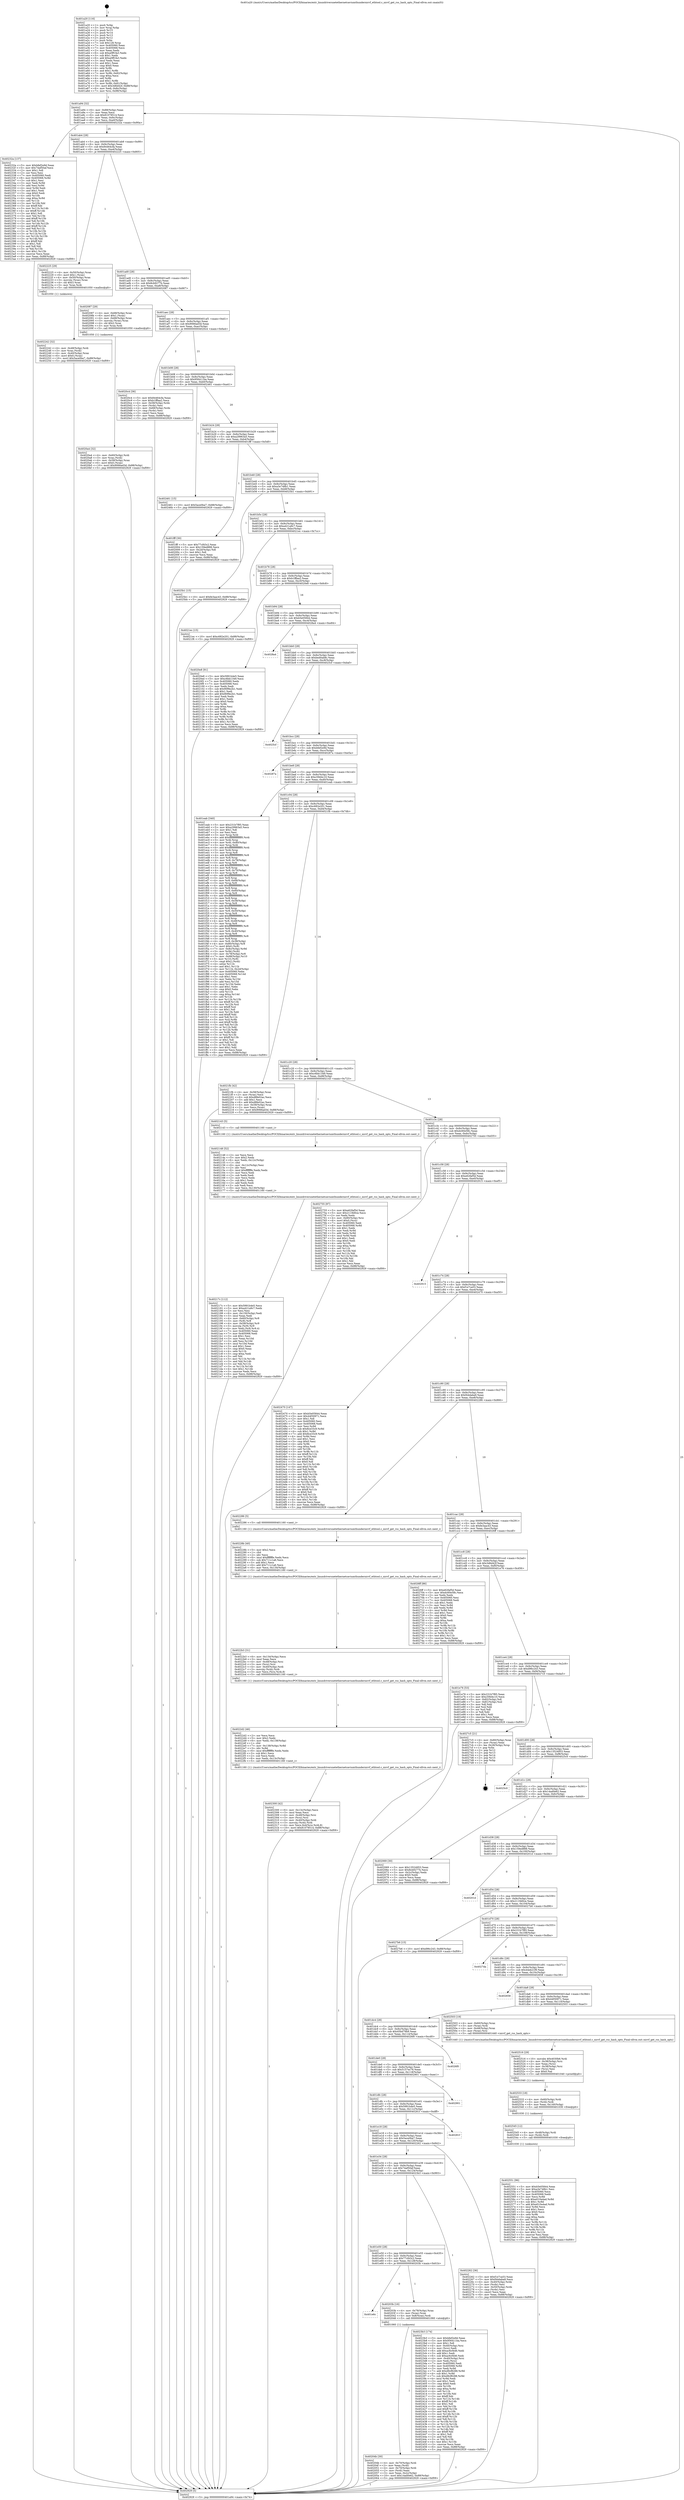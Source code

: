 digraph "0x401a20" {
  label = "0x401a20 (/mnt/c/Users/mathe/Desktop/tcc/POCII/binaries/extr_linuxdriversnetethernetcaviumthundernicvf_ethtool.c_nicvf_get_rss_hash_opts_Final-ollvm.out::main(0))"
  labelloc = "t"
  node[shape=record]

  Entry [label="",width=0.3,height=0.3,shape=circle,fillcolor=black,style=filled]
  "0x401a94" [label="{
     0x401a94 [32]\l
     | [instrs]\l
     &nbsp;&nbsp;0x401a94 \<+6\>: mov -0x88(%rbp),%eax\l
     &nbsp;&nbsp;0x401a9a \<+2\>: mov %eax,%ecx\l
     &nbsp;&nbsp;0x401a9c \<+6\>: sub $0x81078514,%ecx\l
     &nbsp;&nbsp;0x401aa2 \<+6\>: mov %eax,-0x9c(%rbp)\l
     &nbsp;&nbsp;0x401aa8 \<+6\>: mov %ecx,-0xa0(%rbp)\l
     &nbsp;&nbsp;0x401aae \<+6\>: je 000000000040232a \<main+0x90a\>\l
  }"]
  "0x40232a" [label="{
     0x40232a [137]\l
     | [instrs]\l
     &nbsp;&nbsp;0x40232a \<+5\>: mov $0xbfef2e9d,%eax\l
     &nbsp;&nbsp;0x40232f \<+5\>: mov $0x74af50af,%ecx\l
     &nbsp;&nbsp;0x402334 \<+2\>: mov $0x1,%dl\l
     &nbsp;&nbsp;0x402336 \<+2\>: xor %esi,%esi\l
     &nbsp;&nbsp;0x402338 \<+7\>: mov 0x405060,%edi\l
     &nbsp;&nbsp;0x40233f \<+8\>: mov 0x405068,%r8d\l
     &nbsp;&nbsp;0x402347 \<+3\>: sub $0x1,%esi\l
     &nbsp;&nbsp;0x40234a \<+3\>: mov %edi,%r9d\l
     &nbsp;&nbsp;0x40234d \<+3\>: add %esi,%r9d\l
     &nbsp;&nbsp;0x402350 \<+4\>: imul %r9d,%edi\l
     &nbsp;&nbsp;0x402354 \<+3\>: and $0x1,%edi\l
     &nbsp;&nbsp;0x402357 \<+3\>: cmp $0x0,%edi\l
     &nbsp;&nbsp;0x40235a \<+4\>: sete %r10b\l
     &nbsp;&nbsp;0x40235e \<+4\>: cmp $0xa,%r8d\l
     &nbsp;&nbsp;0x402362 \<+4\>: setl %r11b\l
     &nbsp;&nbsp;0x402366 \<+3\>: mov %r10b,%bl\l
     &nbsp;&nbsp;0x402369 \<+3\>: xor $0xff,%bl\l
     &nbsp;&nbsp;0x40236c \<+3\>: mov %r11b,%r14b\l
     &nbsp;&nbsp;0x40236f \<+4\>: xor $0xff,%r14b\l
     &nbsp;&nbsp;0x402373 \<+3\>: xor $0x1,%dl\l
     &nbsp;&nbsp;0x402376 \<+3\>: mov %bl,%r15b\l
     &nbsp;&nbsp;0x402379 \<+4\>: and $0xff,%r15b\l
     &nbsp;&nbsp;0x40237d \<+3\>: and %dl,%r10b\l
     &nbsp;&nbsp;0x402380 \<+3\>: mov %r14b,%r12b\l
     &nbsp;&nbsp;0x402383 \<+4\>: and $0xff,%r12b\l
     &nbsp;&nbsp;0x402387 \<+3\>: and %dl,%r11b\l
     &nbsp;&nbsp;0x40238a \<+3\>: or %r10b,%r15b\l
     &nbsp;&nbsp;0x40238d \<+3\>: or %r11b,%r12b\l
     &nbsp;&nbsp;0x402390 \<+3\>: xor %r12b,%r15b\l
     &nbsp;&nbsp;0x402393 \<+3\>: or %r14b,%bl\l
     &nbsp;&nbsp;0x402396 \<+3\>: xor $0xff,%bl\l
     &nbsp;&nbsp;0x402399 \<+3\>: or $0x1,%dl\l
     &nbsp;&nbsp;0x40239c \<+2\>: and %dl,%bl\l
     &nbsp;&nbsp;0x40239e \<+3\>: or %bl,%r15b\l
     &nbsp;&nbsp;0x4023a1 \<+4\>: test $0x1,%r15b\l
     &nbsp;&nbsp;0x4023a5 \<+3\>: cmovne %ecx,%eax\l
     &nbsp;&nbsp;0x4023a8 \<+6\>: mov %eax,-0x88(%rbp)\l
     &nbsp;&nbsp;0x4023ae \<+5\>: jmp 0000000000402929 \<main+0xf09\>\l
  }"]
  "0x401ab4" [label="{
     0x401ab4 [28]\l
     | [instrs]\l
     &nbsp;&nbsp;0x401ab4 \<+5\>: jmp 0000000000401ab9 \<main+0x99\>\l
     &nbsp;&nbsp;0x401ab9 \<+6\>: mov -0x9c(%rbp),%eax\l
     &nbsp;&nbsp;0x401abf \<+5\>: sub $0x84464cfa,%eax\l
     &nbsp;&nbsp;0x401ac4 \<+6\>: mov %eax,-0xa4(%rbp)\l
     &nbsp;&nbsp;0x401aca \<+6\>: je 0000000000402225 \<main+0x805\>\l
  }"]
  Exit [label="",width=0.3,height=0.3,shape=circle,fillcolor=black,style=filled,peripheries=2]
  "0x402225" [label="{
     0x402225 [29]\l
     | [instrs]\l
     &nbsp;&nbsp;0x402225 \<+4\>: mov -0x50(%rbp),%rax\l
     &nbsp;&nbsp;0x402229 \<+6\>: movl $0x1,(%rax)\l
     &nbsp;&nbsp;0x40222f \<+4\>: mov -0x50(%rbp),%rax\l
     &nbsp;&nbsp;0x402233 \<+3\>: movslq (%rax),%rax\l
     &nbsp;&nbsp;0x402236 \<+4\>: shl $0x3,%rax\l
     &nbsp;&nbsp;0x40223a \<+3\>: mov %rax,%rdi\l
     &nbsp;&nbsp;0x40223d \<+5\>: call 0000000000401050 \<malloc@plt\>\l
     | [calls]\l
     &nbsp;&nbsp;0x401050 \{1\} (unknown)\l
  }"]
  "0x401ad0" [label="{
     0x401ad0 [28]\l
     | [instrs]\l
     &nbsp;&nbsp;0x401ad0 \<+5\>: jmp 0000000000401ad5 \<main+0xb5\>\l
     &nbsp;&nbsp;0x401ad5 \<+6\>: mov -0x9c(%rbp),%eax\l
     &nbsp;&nbsp;0x401adb \<+5\>: sub $0x8cb9277b,%eax\l
     &nbsp;&nbsp;0x401ae0 \<+6\>: mov %eax,-0xa8(%rbp)\l
     &nbsp;&nbsp;0x401ae6 \<+6\>: je 0000000000402087 \<main+0x667\>\l
  }"]
  "0x402551" [label="{
     0x402551 [96]\l
     | [instrs]\l
     &nbsp;&nbsp;0x402551 \<+5\>: mov $0xb5e05844,%eax\l
     &nbsp;&nbsp;0x402556 \<+5\>: mov $0xa3e748b1,%esi\l
     &nbsp;&nbsp;0x40255b \<+7\>: mov 0x405060,%ecx\l
     &nbsp;&nbsp;0x402562 \<+7\>: mov 0x405068,%edx\l
     &nbsp;&nbsp;0x402569 \<+3\>: mov %ecx,%r8d\l
     &nbsp;&nbsp;0x40256c \<+7\>: sub $0xe010a4ad,%r8d\l
     &nbsp;&nbsp;0x402573 \<+4\>: sub $0x1,%r8d\l
     &nbsp;&nbsp;0x402577 \<+7\>: add $0xe010a4ad,%r8d\l
     &nbsp;&nbsp;0x40257e \<+4\>: imul %r8d,%ecx\l
     &nbsp;&nbsp;0x402582 \<+3\>: and $0x1,%ecx\l
     &nbsp;&nbsp;0x402585 \<+3\>: cmp $0x0,%ecx\l
     &nbsp;&nbsp;0x402588 \<+4\>: sete %r9b\l
     &nbsp;&nbsp;0x40258c \<+3\>: cmp $0xa,%edx\l
     &nbsp;&nbsp;0x40258f \<+4\>: setl %r10b\l
     &nbsp;&nbsp;0x402593 \<+3\>: mov %r9b,%r11b\l
     &nbsp;&nbsp;0x402596 \<+3\>: and %r10b,%r11b\l
     &nbsp;&nbsp;0x402599 \<+3\>: xor %r10b,%r9b\l
     &nbsp;&nbsp;0x40259c \<+3\>: or %r9b,%r11b\l
     &nbsp;&nbsp;0x40259f \<+4\>: test $0x1,%r11b\l
     &nbsp;&nbsp;0x4025a3 \<+3\>: cmovne %esi,%eax\l
     &nbsp;&nbsp;0x4025a6 \<+6\>: mov %eax,-0x88(%rbp)\l
     &nbsp;&nbsp;0x4025ac \<+5\>: jmp 0000000000402929 \<main+0xf09\>\l
  }"]
  "0x402087" [label="{
     0x402087 [29]\l
     | [instrs]\l
     &nbsp;&nbsp;0x402087 \<+4\>: mov -0x68(%rbp),%rax\l
     &nbsp;&nbsp;0x40208b \<+6\>: movl $0x1,(%rax)\l
     &nbsp;&nbsp;0x402091 \<+4\>: mov -0x68(%rbp),%rax\l
     &nbsp;&nbsp;0x402095 \<+3\>: movslq (%rax),%rax\l
     &nbsp;&nbsp;0x402098 \<+4\>: shl $0x2,%rax\l
     &nbsp;&nbsp;0x40209c \<+3\>: mov %rax,%rdi\l
     &nbsp;&nbsp;0x40209f \<+5\>: call 0000000000401050 \<malloc@plt\>\l
     | [calls]\l
     &nbsp;&nbsp;0x401050 \{1\} (unknown)\l
  }"]
  "0x401aec" [label="{
     0x401aec [28]\l
     | [instrs]\l
     &nbsp;&nbsp;0x401aec \<+5\>: jmp 0000000000401af1 \<main+0xd1\>\l
     &nbsp;&nbsp;0x401af1 \<+6\>: mov -0x9c(%rbp),%eax\l
     &nbsp;&nbsp;0x401af7 \<+5\>: sub $0x9066ad3d,%eax\l
     &nbsp;&nbsp;0x401afc \<+6\>: mov %eax,-0xac(%rbp)\l
     &nbsp;&nbsp;0x401b02 \<+6\>: je 00000000004020c4 \<main+0x6a4\>\l
  }"]
  "0x402545" [label="{
     0x402545 [12]\l
     | [instrs]\l
     &nbsp;&nbsp;0x402545 \<+4\>: mov -0x48(%rbp),%rdi\l
     &nbsp;&nbsp;0x402549 \<+3\>: mov (%rdi),%rdi\l
     &nbsp;&nbsp;0x40254c \<+5\>: call 0000000000401030 \<free@plt\>\l
     | [calls]\l
     &nbsp;&nbsp;0x401030 \{1\} (unknown)\l
  }"]
  "0x4020c4" [label="{
     0x4020c4 [36]\l
     | [instrs]\l
     &nbsp;&nbsp;0x4020c4 \<+5\>: mov $0x84464cfa,%eax\l
     &nbsp;&nbsp;0x4020c9 \<+5\>: mov $0xb1fffaa2,%ecx\l
     &nbsp;&nbsp;0x4020ce \<+4\>: mov -0x58(%rbp),%rdx\l
     &nbsp;&nbsp;0x4020d2 \<+2\>: mov (%rdx),%esi\l
     &nbsp;&nbsp;0x4020d4 \<+4\>: mov -0x68(%rbp),%rdx\l
     &nbsp;&nbsp;0x4020d8 \<+2\>: cmp (%rdx),%esi\l
     &nbsp;&nbsp;0x4020da \<+3\>: cmovl %ecx,%eax\l
     &nbsp;&nbsp;0x4020dd \<+6\>: mov %eax,-0x88(%rbp)\l
     &nbsp;&nbsp;0x4020e3 \<+5\>: jmp 0000000000402929 \<main+0xf09\>\l
  }"]
  "0x401b08" [label="{
     0x401b08 [28]\l
     | [instrs]\l
     &nbsp;&nbsp;0x401b08 \<+5\>: jmp 0000000000401b0d \<main+0xed\>\l
     &nbsp;&nbsp;0x401b0d \<+6\>: mov -0x9c(%rbp),%eax\l
     &nbsp;&nbsp;0x401b13 \<+5\>: sub $0x956411ba,%eax\l
     &nbsp;&nbsp;0x401b18 \<+6\>: mov %eax,-0xb0(%rbp)\l
     &nbsp;&nbsp;0x401b1e \<+6\>: je 0000000000402461 \<main+0xa41\>\l
  }"]
  "0x402533" [label="{
     0x402533 [18]\l
     | [instrs]\l
     &nbsp;&nbsp;0x402533 \<+4\>: mov -0x60(%rbp),%rdi\l
     &nbsp;&nbsp;0x402537 \<+3\>: mov (%rdi),%rdi\l
     &nbsp;&nbsp;0x40253a \<+6\>: mov %eax,-0x140(%rbp)\l
     &nbsp;&nbsp;0x402540 \<+5\>: call 0000000000401030 \<free@plt\>\l
     | [calls]\l
     &nbsp;&nbsp;0x401030 \{1\} (unknown)\l
  }"]
  "0x402461" [label="{
     0x402461 [15]\l
     | [instrs]\l
     &nbsp;&nbsp;0x402461 \<+10\>: movl $0x5ace0ba7,-0x88(%rbp)\l
     &nbsp;&nbsp;0x40246b \<+5\>: jmp 0000000000402929 \<main+0xf09\>\l
  }"]
  "0x401b24" [label="{
     0x401b24 [28]\l
     | [instrs]\l
     &nbsp;&nbsp;0x401b24 \<+5\>: jmp 0000000000401b29 \<main+0x109\>\l
     &nbsp;&nbsp;0x401b29 \<+6\>: mov -0x9c(%rbp),%eax\l
     &nbsp;&nbsp;0x401b2f \<+5\>: sub $0xa29963a5,%eax\l
     &nbsp;&nbsp;0x401b34 \<+6\>: mov %eax,-0xb4(%rbp)\l
     &nbsp;&nbsp;0x401b3a \<+6\>: je 0000000000401fff \<main+0x5df\>\l
  }"]
  "0x402516" [label="{
     0x402516 [29]\l
     | [instrs]\l
     &nbsp;&nbsp;0x402516 \<+10\>: movabs $0x4030b6,%rdi\l
     &nbsp;&nbsp;0x402520 \<+4\>: mov -0x38(%rbp),%rsi\l
     &nbsp;&nbsp;0x402524 \<+2\>: mov %eax,(%rsi)\l
     &nbsp;&nbsp;0x402526 \<+4\>: mov -0x38(%rbp),%rsi\l
     &nbsp;&nbsp;0x40252a \<+2\>: mov (%rsi),%esi\l
     &nbsp;&nbsp;0x40252c \<+2\>: mov $0x0,%al\l
     &nbsp;&nbsp;0x40252e \<+5\>: call 0000000000401040 \<printf@plt\>\l
     | [calls]\l
     &nbsp;&nbsp;0x401040 \{1\} (unknown)\l
  }"]
  "0x401fff" [label="{
     0x401fff [30]\l
     | [instrs]\l
     &nbsp;&nbsp;0x401fff \<+5\>: mov $0x77cf43c2,%eax\l
     &nbsp;&nbsp;0x402004 \<+5\>: mov $0x159ed888,%ecx\l
     &nbsp;&nbsp;0x402009 \<+3\>: mov -0x2d(%rbp),%dl\l
     &nbsp;&nbsp;0x40200c \<+3\>: test $0x1,%dl\l
     &nbsp;&nbsp;0x40200f \<+3\>: cmovne %ecx,%eax\l
     &nbsp;&nbsp;0x402012 \<+6\>: mov %eax,-0x88(%rbp)\l
     &nbsp;&nbsp;0x402018 \<+5\>: jmp 0000000000402929 \<main+0xf09\>\l
  }"]
  "0x401b40" [label="{
     0x401b40 [28]\l
     | [instrs]\l
     &nbsp;&nbsp;0x401b40 \<+5\>: jmp 0000000000401b45 \<main+0x125\>\l
     &nbsp;&nbsp;0x401b45 \<+6\>: mov -0x9c(%rbp),%eax\l
     &nbsp;&nbsp;0x401b4b \<+5\>: sub $0xa3e748b1,%eax\l
     &nbsp;&nbsp;0x401b50 \<+6\>: mov %eax,-0xb8(%rbp)\l
     &nbsp;&nbsp;0x401b56 \<+6\>: je 00000000004025b1 \<main+0xb91\>\l
  }"]
  "0x402300" [label="{
     0x402300 [42]\l
     | [instrs]\l
     &nbsp;&nbsp;0x402300 \<+6\>: mov -0x13c(%rbp),%ecx\l
     &nbsp;&nbsp;0x402306 \<+3\>: imul %eax,%ecx\l
     &nbsp;&nbsp;0x402309 \<+4\>: mov -0x48(%rbp),%rsi\l
     &nbsp;&nbsp;0x40230d \<+3\>: mov (%rsi),%rsi\l
     &nbsp;&nbsp;0x402310 \<+4\>: mov -0x40(%rbp),%rdi\l
     &nbsp;&nbsp;0x402314 \<+3\>: movslq (%rdi),%rdi\l
     &nbsp;&nbsp;0x402317 \<+4\>: mov %ecx,0x4(%rsi,%rdi,8)\l
     &nbsp;&nbsp;0x40231b \<+10\>: movl $0x81078514,-0x88(%rbp)\l
     &nbsp;&nbsp;0x402325 \<+5\>: jmp 0000000000402929 \<main+0xf09\>\l
  }"]
  "0x4025b1" [label="{
     0x4025b1 [15]\l
     | [instrs]\l
     &nbsp;&nbsp;0x4025b1 \<+10\>: movl $0xfe3aac43,-0x88(%rbp)\l
     &nbsp;&nbsp;0x4025bb \<+5\>: jmp 0000000000402929 \<main+0xf09\>\l
  }"]
  "0x401b5c" [label="{
     0x401b5c [28]\l
     | [instrs]\l
     &nbsp;&nbsp;0x401b5c \<+5\>: jmp 0000000000401b61 \<main+0x141\>\l
     &nbsp;&nbsp;0x401b61 \<+6\>: mov -0x9c(%rbp),%eax\l
     &nbsp;&nbsp;0x401b67 \<+5\>: sub $0xa421a9c7,%eax\l
     &nbsp;&nbsp;0x401b6c \<+6\>: mov %eax,-0xbc(%rbp)\l
     &nbsp;&nbsp;0x401b72 \<+6\>: je 00000000004021ec \<main+0x7cc\>\l
  }"]
  "0x4022d2" [label="{
     0x4022d2 [46]\l
     | [instrs]\l
     &nbsp;&nbsp;0x4022d2 \<+2\>: xor %ecx,%ecx\l
     &nbsp;&nbsp;0x4022d4 \<+5\>: mov $0x2,%edx\l
     &nbsp;&nbsp;0x4022d9 \<+6\>: mov %edx,-0x138(%rbp)\l
     &nbsp;&nbsp;0x4022df \<+1\>: cltd\l
     &nbsp;&nbsp;0x4022e0 \<+7\>: mov -0x138(%rbp),%r8d\l
     &nbsp;&nbsp;0x4022e7 \<+3\>: idiv %r8d\l
     &nbsp;&nbsp;0x4022ea \<+6\>: imul $0xfffffffe,%edx,%edx\l
     &nbsp;&nbsp;0x4022f0 \<+3\>: sub $0x1,%ecx\l
     &nbsp;&nbsp;0x4022f3 \<+2\>: sub %ecx,%edx\l
     &nbsp;&nbsp;0x4022f5 \<+6\>: mov %edx,-0x13c(%rbp)\l
     &nbsp;&nbsp;0x4022fb \<+5\>: call 0000000000401160 \<next_i\>\l
     | [calls]\l
     &nbsp;&nbsp;0x401160 \{1\} (/mnt/c/Users/mathe/Desktop/tcc/POCII/binaries/extr_linuxdriversnetethernetcaviumthundernicvf_ethtool.c_nicvf_get_rss_hash_opts_Final-ollvm.out::next_i)\l
  }"]
  "0x4021ec" [label="{
     0x4021ec [15]\l
     | [instrs]\l
     &nbsp;&nbsp;0x4021ec \<+10\>: movl $0xc682e201,-0x88(%rbp)\l
     &nbsp;&nbsp;0x4021f6 \<+5\>: jmp 0000000000402929 \<main+0xf09\>\l
  }"]
  "0x401b78" [label="{
     0x401b78 [28]\l
     | [instrs]\l
     &nbsp;&nbsp;0x401b78 \<+5\>: jmp 0000000000401b7d \<main+0x15d\>\l
     &nbsp;&nbsp;0x401b7d \<+6\>: mov -0x9c(%rbp),%eax\l
     &nbsp;&nbsp;0x401b83 \<+5\>: sub $0xb1fffaa2,%eax\l
     &nbsp;&nbsp;0x401b88 \<+6\>: mov %eax,-0xc0(%rbp)\l
     &nbsp;&nbsp;0x401b8e \<+6\>: je 00000000004020e8 \<main+0x6c8\>\l
  }"]
  "0x4022b3" [label="{
     0x4022b3 [31]\l
     | [instrs]\l
     &nbsp;&nbsp;0x4022b3 \<+6\>: mov -0x134(%rbp),%ecx\l
     &nbsp;&nbsp;0x4022b9 \<+3\>: imul %eax,%ecx\l
     &nbsp;&nbsp;0x4022bc \<+4\>: mov -0x48(%rbp),%rsi\l
     &nbsp;&nbsp;0x4022c0 \<+3\>: mov (%rsi),%rsi\l
     &nbsp;&nbsp;0x4022c3 \<+4\>: mov -0x40(%rbp),%rdi\l
     &nbsp;&nbsp;0x4022c7 \<+3\>: movslq (%rdi),%rdi\l
     &nbsp;&nbsp;0x4022ca \<+3\>: mov %ecx,(%rsi,%rdi,8)\l
     &nbsp;&nbsp;0x4022cd \<+5\>: call 0000000000401160 \<next_i\>\l
     | [calls]\l
     &nbsp;&nbsp;0x401160 \{1\} (/mnt/c/Users/mathe/Desktop/tcc/POCII/binaries/extr_linuxdriversnetethernetcaviumthundernicvf_ethtool.c_nicvf_get_rss_hash_opts_Final-ollvm.out::next_i)\l
  }"]
  "0x4020e8" [label="{
     0x4020e8 [91]\l
     | [instrs]\l
     &nbsp;&nbsp;0x4020e8 \<+5\>: mov $0x5991b4e5,%eax\l
     &nbsp;&nbsp;0x4020ed \<+5\>: mov $0xc6bb1349,%ecx\l
     &nbsp;&nbsp;0x4020f2 \<+7\>: mov 0x405060,%edx\l
     &nbsp;&nbsp;0x4020f9 \<+7\>: mov 0x405068,%esi\l
     &nbsp;&nbsp;0x402100 \<+2\>: mov %edx,%edi\l
     &nbsp;&nbsp;0x402102 \<+6\>: sub $0x90f9e2b1,%edi\l
     &nbsp;&nbsp;0x402108 \<+3\>: sub $0x1,%edi\l
     &nbsp;&nbsp;0x40210b \<+6\>: add $0x90f9e2b1,%edi\l
     &nbsp;&nbsp;0x402111 \<+3\>: imul %edi,%edx\l
     &nbsp;&nbsp;0x402114 \<+3\>: and $0x1,%edx\l
     &nbsp;&nbsp;0x402117 \<+3\>: cmp $0x0,%edx\l
     &nbsp;&nbsp;0x40211a \<+4\>: sete %r8b\l
     &nbsp;&nbsp;0x40211e \<+3\>: cmp $0xa,%esi\l
     &nbsp;&nbsp;0x402121 \<+4\>: setl %r9b\l
     &nbsp;&nbsp;0x402125 \<+3\>: mov %r8b,%r10b\l
     &nbsp;&nbsp;0x402128 \<+3\>: and %r9b,%r10b\l
     &nbsp;&nbsp;0x40212b \<+3\>: xor %r9b,%r8b\l
     &nbsp;&nbsp;0x40212e \<+3\>: or %r8b,%r10b\l
     &nbsp;&nbsp;0x402131 \<+4\>: test $0x1,%r10b\l
     &nbsp;&nbsp;0x402135 \<+3\>: cmovne %ecx,%eax\l
     &nbsp;&nbsp;0x402138 \<+6\>: mov %eax,-0x88(%rbp)\l
     &nbsp;&nbsp;0x40213e \<+5\>: jmp 0000000000402929 \<main+0xf09\>\l
  }"]
  "0x401b94" [label="{
     0x401b94 [28]\l
     | [instrs]\l
     &nbsp;&nbsp;0x401b94 \<+5\>: jmp 0000000000401b99 \<main+0x179\>\l
     &nbsp;&nbsp;0x401b99 \<+6\>: mov -0x9c(%rbp),%eax\l
     &nbsp;&nbsp;0x401b9f \<+5\>: sub $0xb5e05844,%eax\l
     &nbsp;&nbsp;0x401ba4 \<+6\>: mov %eax,-0xc4(%rbp)\l
     &nbsp;&nbsp;0x401baa \<+6\>: je 00000000004028a4 \<main+0xe84\>\l
  }"]
  "0x40228b" [label="{
     0x40228b [40]\l
     | [instrs]\l
     &nbsp;&nbsp;0x40228b \<+5\>: mov $0x2,%ecx\l
     &nbsp;&nbsp;0x402290 \<+1\>: cltd\l
     &nbsp;&nbsp;0x402291 \<+2\>: idiv %ecx\l
     &nbsp;&nbsp;0x402293 \<+6\>: imul $0xfffffffe,%edx,%ecx\l
     &nbsp;&nbsp;0x402299 \<+6\>: sub $0x711c1a6,%ecx\l
     &nbsp;&nbsp;0x40229f \<+3\>: add $0x1,%ecx\l
     &nbsp;&nbsp;0x4022a2 \<+6\>: add $0x711c1a6,%ecx\l
     &nbsp;&nbsp;0x4022a8 \<+6\>: mov %ecx,-0x134(%rbp)\l
     &nbsp;&nbsp;0x4022ae \<+5\>: call 0000000000401160 \<next_i\>\l
     | [calls]\l
     &nbsp;&nbsp;0x401160 \{1\} (/mnt/c/Users/mathe/Desktop/tcc/POCII/binaries/extr_linuxdriversnetethernetcaviumthundernicvf_ethtool.c_nicvf_get_rss_hash_opts_Final-ollvm.out::next_i)\l
  }"]
  "0x4028a4" [label="{
     0x4028a4\l
  }", style=dashed]
  "0x401bb0" [label="{
     0x401bb0 [28]\l
     | [instrs]\l
     &nbsp;&nbsp;0x401bb0 \<+5\>: jmp 0000000000401bb5 \<main+0x195\>\l
     &nbsp;&nbsp;0x401bb5 \<+6\>: mov -0x9c(%rbp),%eax\l
     &nbsp;&nbsp;0x401bbb \<+5\>: sub $0xbed0ab8c,%eax\l
     &nbsp;&nbsp;0x401bc0 \<+6\>: mov %eax,-0xc8(%rbp)\l
     &nbsp;&nbsp;0x401bc6 \<+6\>: je 00000000004025cf \<main+0xbaf\>\l
  }"]
  "0x402242" [label="{
     0x402242 [32]\l
     | [instrs]\l
     &nbsp;&nbsp;0x402242 \<+4\>: mov -0x48(%rbp),%rdi\l
     &nbsp;&nbsp;0x402246 \<+3\>: mov %rax,(%rdi)\l
     &nbsp;&nbsp;0x402249 \<+4\>: mov -0x40(%rbp),%rax\l
     &nbsp;&nbsp;0x40224d \<+6\>: movl $0x0,(%rax)\l
     &nbsp;&nbsp;0x402253 \<+10\>: movl $0x5ace0ba7,-0x88(%rbp)\l
     &nbsp;&nbsp;0x40225d \<+5\>: jmp 0000000000402929 \<main+0xf09\>\l
  }"]
  "0x4025cf" [label="{
     0x4025cf\l
  }", style=dashed]
  "0x401bcc" [label="{
     0x401bcc [28]\l
     | [instrs]\l
     &nbsp;&nbsp;0x401bcc \<+5\>: jmp 0000000000401bd1 \<main+0x1b1\>\l
     &nbsp;&nbsp;0x401bd1 \<+6\>: mov -0x9c(%rbp),%eax\l
     &nbsp;&nbsp;0x401bd7 \<+5\>: sub $0xbfef2e9d,%eax\l
     &nbsp;&nbsp;0x401bdc \<+6\>: mov %eax,-0xcc(%rbp)\l
     &nbsp;&nbsp;0x401be2 \<+6\>: je 000000000040287a \<main+0xe5a\>\l
  }"]
  "0x40217c" [label="{
     0x40217c [112]\l
     | [instrs]\l
     &nbsp;&nbsp;0x40217c \<+5\>: mov $0x5991b4e5,%ecx\l
     &nbsp;&nbsp;0x402181 \<+5\>: mov $0xa421a9c7,%edx\l
     &nbsp;&nbsp;0x402186 \<+2\>: xor %esi,%esi\l
     &nbsp;&nbsp;0x402188 \<+6\>: mov -0x130(%rbp),%edi\l
     &nbsp;&nbsp;0x40218e \<+3\>: imul %eax,%edi\l
     &nbsp;&nbsp;0x402191 \<+4\>: mov -0x60(%rbp),%r8\l
     &nbsp;&nbsp;0x402195 \<+3\>: mov (%r8),%r8\l
     &nbsp;&nbsp;0x402198 \<+4\>: mov -0x58(%rbp),%r9\l
     &nbsp;&nbsp;0x40219c \<+3\>: movslq (%r9),%r9\l
     &nbsp;&nbsp;0x40219f \<+4\>: mov %edi,(%r8,%r9,4)\l
     &nbsp;&nbsp;0x4021a3 \<+7\>: mov 0x405060,%eax\l
     &nbsp;&nbsp;0x4021aa \<+7\>: mov 0x405068,%edi\l
     &nbsp;&nbsp;0x4021b1 \<+3\>: sub $0x1,%esi\l
     &nbsp;&nbsp;0x4021b4 \<+3\>: mov %eax,%r10d\l
     &nbsp;&nbsp;0x4021b7 \<+3\>: add %esi,%r10d\l
     &nbsp;&nbsp;0x4021ba \<+4\>: imul %r10d,%eax\l
     &nbsp;&nbsp;0x4021be \<+3\>: and $0x1,%eax\l
     &nbsp;&nbsp;0x4021c1 \<+3\>: cmp $0x0,%eax\l
     &nbsp;&nbsp;0x4021c4 \<+4\>: sete %r11b\l
     &nbsp;&nbsp;0x4021c8 \<+3\>: cmp $0xa,%edi\l
     &nbsp;&nbsp;0x4021cb \<+3\>: setl %bl\l
     &nbsp;&nbsp;0x4021ce \<+3\>: mov %r11b,%r14b\l
     &nbsp;&nbsp;0x4021d1 \<+3\>: and %bl,%r14b\l
     &nbsp;&nbsp;0x4021d4 \<+3\>: xor %bl,%r11b\l
     &nbsp;&nbsp;0x4021d7 \<+3\>: or %r11b,%r14b\l
     &nbsp;&nbsp;0x4021da \<+4\>: test $0x1,%r14b\l
     &nbsp;&nbsp;0x4021de \<+3\>: cmovne %edx,%ecx\l
     &nbsp;&nbsp;0x4021e1 \<+6\>: mov %ecx,-0x88(%rbp)\l
     &nbsp;&nbsp;0x4021e7 \<+5\>: jmp 0000000000402929 \<main+0xf09\>\l
  }"]
  "0x40287a" [label="{
     0x40287a\l
  }", style=dashed]
  "0x401be8" [label="{
     0x401be8 [28]\l
     | [instrs]\l
     &nbsp;&nbsp;0x401be8 \<+5\>: jmp 0000000000401bed \<main+0x1cd\>\l
     &nbsp;&nbsp;0x401bed \<+6\>: mov -0x9c(%rbp),%eax\l
     &nbsp;&nbsp;0x401bf3 \<+5\>: sub $0xc59d4c10,%eax\l
     &nbsp;&nbsp;0x401bf8 \<+6\>: mov %eax,-0xd0(%rbp)\l
     &nbsp;&nbsp;0x401bfe \<+6\>: je 0000000000401eab \<main+0x48b\>\l
  }"]
  "0x402148" [label="{
     0x402148 [52]\l
     | [instrs]\l
     &nbsp;&nbsp;0x402148 \<+2\>: xor %ecx,%ecx\l
     &nbsp;&nbsp;0x40214a \<+5\>: mov $0x2,%edx\l
     &nbsp;&nbsp;0x40214f \<+6\>: mov %edx,-0x12c(%rbp)\l
     &nbsp;&nbsp;0x402155 \<+1\>: cltd\l
     &nbsp;&nbsp;0x402156 \<+6\>: mov -0x12c(%rbp),%esi\l
     &nbsp;&nbsp;0x40215c \<+2\>: idiv %esi\l
     &nbsp;&nbsp;0x40215e \<+6\>: imul $0xfffffffe,%edx,%edx\l
     &nbsp;&nbsp;0x402164 \<+2\>: mov %ecx,%edi\l
     &nbsp;&nbsp;0x402166 \<+2\>: sub %edx,%edi\l
     &nbsp;&nbsp;0x402168 \<+2\>: mov %ecx,%edx\l
     &nbsp;&nbsp;0x40216a \<+3\>: sub $0x1,%edx\l
     &nbsp;&nbsp;0x40216d \<+2\>: add %edx,%edi\l
     &nbsp;&nbsp;0x40216f \<+2\>: sub %edi,%ecx\l
     &nbsp;&nbsp;0x402171 \<+6\>: mov %ecx,-0x130(%rbp)\l
     &nbsp;&nbsp;0x402177 \<+5\>: call 0000000000401160 \<next_i\>\l
     | [calls]\l
     &nbsp;&nbsp;0x401160 \{1\} (/mnt/c/Users/mathe/Desktop/tcc/POCII/binaries/extr_linuxdriversnetethernetcaviumthundernicvf_ethtool.c_nicvf_get_rss_hash_opts_Final-ollvm.out::next_i)\l
  }"]
  "0x401eab" [label="{
     0x401eab [340]\l
     | [instrs]\l
     &nbsp;&nbsp;0x401eab \<+5\>: mov $0x231b7f85,%eax\l
     &nbsp;&nbsp;0x401eb0 \<+5\>: mov $0xa29963a5,%ecx\l
     &nbsp;&nbsp;0x401eb5 \<+2\>: mov $0x1,%dl\l
     &nbsp;&nbsp;0x401eb7 \<+2\>: xor %esi,%esi\l
     &nbsp;&nbsp;0x401eb9 \<+3\>: mov %rsp,%rdi\l
     &nbsp;&nbsp;0x401ebc \<+4\>: add $0xfffffffffffffff0,%rdi\l
     &nbsp;&nbsp;0x401ec0 \<+3\>: mov %rdi,%rsp\l
     &nbsp;&nbsp;0x401ec3 \<+4\>: mov %rdi,-0x80(%rbp)\l
     &nbsp;&nbsp;0x401ec7 \<+3\>: mov %rsp,%rdi\l
     &nbsp;&nbsp;0x401eca \<+4\>: add $0xfffffffffffffff0,%rdi\l
     &nbsp;&nbsp;0x401ece \<+3\>: mov %rdi,%rsp\l
     &nbsp;&nbsp;0x401ed1 \<+3\>: mov %rsp,%r8\l
     &nbsp;&nbsp;0x401ed4 \<+4\>: add $0xfffffffffffffff0,%r8\l
     &nbsp;&nbsp;0x401ed8 \<+3\>: mov %r8,%rsp\l
     &nbsp;&nbsp;0x401edb \<+4\>: mov %r8,-0x78(%rbp)\l
     &nbsp;&nbsp;0x401edf \<+3\>: mov %rsp,%r8\l
     &nbsp;&nbsp;0x401ee2 \<+4\>: add $0xfffffffffffffff0,%r8\l
     &nbsp;&nbsp;0x401ee6 \<+3\>: mov %r8,%rsp\l
     &nbsp;&nbsp;0x401ee9 \<+4\>: mov %r8,-0x70(%rbp)\l
     &nbsp;&nbsp;0x401eed \<+3\>: mov %rsp,%r8\l
     &nbsp;&nbsp;0x401ef0 \<+4\>: add $0xfffffffffffffff0,%r8\l
     &nbsp;&nbsp;0x401ef4 \<+3\>: mov %r8,%rsp\l
     &nbsp;&nbsp;0x401ef7 \<+4\>: mov %r8,-0x68(%rbp)\l
     &nbsp;&nbsp;0x401efb \<+3\>: mov %rsp,%r8\l
     &nbsp;&nbsp;0x401efe \<+4\>: add $0xfffffffffffffff0,%r8\l
     &nbsp;&nbsp;0x401f02 \<+3\>: mov %r8,%rsp\l
     &nbsp;&nbsp;0x401f05 \<+4\>: mov %r8,-0x60(%rbp)\l
     &nbsp;&nbsp;0x401f09 \<+3\>: mov %rsp,%r8\l
     &nbsp;&nbsp;0x401f0c \<+4\>: add $0xfffffffffffffff0,%r8\l
     &nbsp;&nbsp;0x401f10 \<+3\>: mov %r8,%rsp\l
     &nbsp;&nbsp;0x401f13 \<+4\>: mov %r8,-0x58(%rbp)\l
     &nbsp;&nbsp;0x401f17 \<+3\>: mov %rsp,%r8\l
     &nbsp;&nbsp;0x401f1a \<+4\>: add $0xfffffffffffffff0,%r8\l
     &nbsp;&nbsp;0x401f1e \<+3\>: mov %r8,%rsp\l
     &nbsp;&nbsp;0x401f21 \<+4\>: mov %r8,-0x50(%rbp)\l
     &nbsp;&nbsp;0x401f25 \<+3\>: mov %rsp,%r8\l
     &nbsp;&nbsp;0x401f28 \<+4\>: add $0xfffffffffffffff0,%r8\l
     &nbsp;&nbsp;0x401f2c \<+3\>: mov %r8,%rsp\l
     &nbsp;&nbsp;0x401f2f \<+4\>: mov %r8,-0x48(%rbp)\l
     &nbsp;&nbsp;0x401f33 \<+3\>: mov %rsp,%r8\l
     &nbsp;&nbsp;0x401f36 \<+4\>: add $0xfffffffffffffff0,%r8\l
     &nbsp;&nbsp;0x401f3a \<+3\>: mov %r8,%rsp\l
     &nbsp;&nbsp;0x401f3d \<+4\>: mov %r8,-0x40(%rbp)\l
     &nbsp;&nbsp;0x401f41 \<+3\>: mov %rsp,%r8\l
     &nbsp;&nbsp;0x401f44 \<+4\>: add $0xfffffffffffffff0,%r8\l
     &nbsp;&nbsp;0x401f48 \<+3\>: mov %r8,%rsp\l
     &nbsp;&nbsp;0x401f4b \<+4\>: mov %r8,-0x38(%rbp)\l
     &nbsp;&nbsp;0x401f4f \<+4\>: mov -0x80(%rbp),%r8\l
     &nbsp;&nbsp;0x401f53 \<+7\>: movl $0x0,(%r8)\l
     &nbsp;&nbsp;0x401f5a \<+7\>: mov -0x8c(%rbp),%r9d\l
     &nbsp;&nbsp;0x401f61 \<+3\>: mov %r9d,(%rdi)\l
     &nbsp;&nbsp;0x401f64 \<+4\>: mov -0x78(%rbp),%r8\l
     &nbsp;&nbsp;0x401f68 \<+7\>: mov -0x98(%rbp),%r10\l
     &nbsp;&nbsp;0x401f6f \<+3\>: mov %r10,(%r8)\l
     &nbsp;&nbsp;0x401f72 \<+3\>: cmpl $0x2,(%rdi)\l
     &nbsp;&nbsp;0x401f75 \<+4\>: setne %r11b\l
     &nbsp;&nbsp;0x401f79 \<+4\>: and $0x1,%r11b\l
     &nbsp;&nbsp;0x401f7d \<+4\>: mov %r11b,-0x2d(%rbp)\l
     &nbsp;&nbsp;0x401f81 \<+7\>: mov 0x405060,%ebx\l
     &nbsp;&nbsp;0x401f88 \<+8\>: mov 0x405068,%r14d\l
     &nbsp;&nbsp;0x401f90 \<+3\>: sub $0x1,%esi\l
     &nbsp;&nbsp;0x401f93 \<+3\>: mov %ebx,%r15d\l
     &nbsp;&nbsp;0x401f96 \<+3\>: add %esi,%r15d\l
     &nbsp;&nbsp;0x401f99 \<+4\>: imul %r15d,%ebx\l
     &nbsp;&nbsp;0x401f9d \<+3\>: and $0x1,%ebx\l
     &nbsp;&nbsp;0x401fa0 \<+3\>: cmp $0x0,%ebx\l
     &nbsp;&nbsp;0x401fa3 \<+4\>: sete %r11b\l
     &nbsp;&nbsp;0x401fa7 \<+4\>: cmp $0xa,%r14d\l
     &nbsp;&nbsp;0x401fab \<+4\>: setl %r12b\l
     &nbsp;&nbsp;0x401faf \<+3\>: mov %r11b,%r13b\l
     &nbsp;&nbsp;0x401fb2 \<+4\>: xor $0xff,%r13b\l
     &nbsp;&nbsp;0x401fb6 \<+3\>: mov %r12b,%sil\l
     &nbsp;&nbsp;0x401fb9 \<+4\>: xor $0xff,%sil\l
     &nbsp;&nbsp;0x401fbd \<+3\>: xor $0x1,%dl\l
     &nbsp;&nbsp;0x401fc0 \<+3\>: mov %r13b,%dil\l
     &nbsp;&nbsp;0x401fc3 \<+4\>: and $0xff,%dil\l
     &nbsp;&nbsp;0x401fc7 \<+3\>: and %dl,%r11b\l
     &nbsp;&nbsp;0x401fca \<+3\>: mov %sil,%r8b\l
     &nbsp;&nbsp;0x401fcd \<+4\>: and $0xff,%r8b\l
     &nbsp;&nbsp;0x401fd1 \<+3\>: and %dl,%r12b\l
     &nbsp;&nbsp;0x401fd4 \<+3\>: or %r11b,%dil\l
     &nbsp;&nbsp;0x401fd7 \<+3\>: or %r12b,%r8b\l
     &nbsp;&nbsp;0x401fda \<+3\>: xor %r8b,%dil\l
     &nbsp;&nbsp;0x401fdd \<+3\>: or %sil,%r13b\l
     &nbsp;&nbsp;0x401fe0 \<+4\>: xor $0xff,%r13b\l
     &nbsp;&nbsp;0x401fe4 \<+3\>: or $0x1,%dl\l
     &nbsp;&nbsp;0x401fe7 \<+3\>: and %dl,%r13b\l
     &nbsp;&nbsp;0x401fea \<+3\>: or %r13b,%dil\l
     &nbsp;&nbsp;0x401fed \<+4\>: test $0x1,%dil\l
     &nbsp;&nbsp;0x401ff1 \<+3\>: cmovne %ecx,%eax\l
     &nbsp;&nbsp;0x401ff4 \<+6\>: mov %eax,-0x88(%rbp)\l
     &nbsp;&nbsp;0x401ffa \<+5\>: jmp 0000000000402929 \<main+0xf09\>\l
  }"]
  "0x401c04" [label="{
     0x401c04 [28]\l
     | [instrs]\l
     &nbsp;&nbsp;0x401c04 \<+5\>: jmp 0000000000401c09 \<main+0x1e9\>\l
     &nbsp;&nbsp;0x401c09 \<+6\>: mov -0x9c(%rbp),%eax\l
     &nbsp;&nbsp;0x401c0f \<+5\>: sub $0xc682e201,%eax\l
     &nbsp;&nbsp;0x401c14 \<+6\>: mov %eax,-0xd4(%rbp)\l
     &nbsp;&nbsp;0x401c1a \<+6\>: je 00000000004021fb \<main+0x7db\>\l
  }"]
  "0x4020a4" [label="{
     0x4020a4 [32]\l
     | [instrs]\l
     &nbsp;&nbsp;0x4020a4 \<+4\>: mov -0x60(%rbp),%rdi\l
     &nbsp;&nbsp;0x4020a8 \<+3\>: mov %rax,(%rdi)\l
     &nbsp;&nbsp;0x4020ab \<+4\>: mov -0x58(%rbp),%rax\l
     &nbsp;&nbsp;0x4020af \<+6\>: movl $0x0,(%rax)\l
     &nbsp;&nbsp;0x4020b5 \<+10\>: movl $0x9066ad3d,-0x88(%rbp)\l
     &nbsp;&nbsp;0x4020bf \<+5\>: jmp 0000000000402929 \<main+0xf09\>\l
  }"]
  "0x4021fb" [label="{
     0x4021fb [42]\l
     | [instrs]\l
     &nbsp;&nbsp;0x4021fb \<+4\>: mov -0x58(%rbp),%rax\l
     &nbsp;&nbsp;0x4021ff \<+2\>: mov (%rax),%ecx\l
     &nbsp;&nbsp;0x402201 \<+6\>: sub $0xd8fe02ac,%ecx\l
     &nbsp;&nbsp;0x402207 \<+3\>: add $0x1,%ecx\l
     &nbsp;&nbsp;0x40220a \<+6\>: add $0xd8fe02ac,%ecx\l
     &nbsp;&nbsp;0x402210 \<+4\>: mov -0x58(%rbp),%rax\l
     &nbsp;&nbsp;0x402214 \<+2\>: mov %ecx,(%rax)\l
     &nbsp;&nbsp;0x402216 \<+10\>: movl $0x9066ad3d,-0x88(%rbp)\l
     &nbsp;&nbsp;0x402220 \<+5\>: jmp 0000000000402929 \<main+0xf09\>\l
  }"]
  "0x401c20" [label="{
     0x401c20 [28]\l
     | [instrs]\l
     &nbsp;&nbsp;0x401c20 \<+5\>: jmp 0000000000401c25 \<main+0x205\>\l
     &nbsp;&nbsp;0x401c25 \<+6\>: mov -0x9c(%rbp),%eax\l
     &nbsp;&nbsp;0x401c2b \<+5\>: sub $0xc6bb1349,%eax\l
     &nbsp;&nbsp;0x401c30 \<+6\>: mov %eax,-0xd8(%rbp)\l
     &nbsp;&nbsp;0x401c36 \<+6\>: je 0000000000402143 \<main+0x723\>\l
  }"]
  "0x40204b" [label="{
     0x40204b [30]\l
     | [instrs]\l
     &nbsp;&nbsp;0x40204b \<+4\>: mov -0x70(%rbp),%rdi\l
     &nbsp;&nbsp;0x40204f \<+2\>: mov %eax,(%rdi)\l
     &nbsp;&nbsp;0x402051 \<+4\>: mov -0x70(%rbp),%rdi\l
     &nbsp;&nbsp;0x402055 \<+2\>: mov (%rdi),%eax\l
     &nbsp;&nbsp;0x402057 \<+3\>: mov %eax,-0x2c(%rbp)\l
     &nbsp;&nbsp;0x40205a \<+10\>: movl $0x14ad0e62,-0x88(%rbp)\l
     &nbsp;&nbsp;0x402064 \<+5\>: jmp 0000000000402929 \<main+0xf09\>\l
  }"]
  "0x402143" [label="{
     0x402143 [5]\l
     | [instrs]\l
     &nbsp;&nbsp;0x402143 \<+5\>: call 0000000000401160 \<next_i\>\l
     | [calls]\l
     &nbsp;&nbsp;0x401160 \{1\} (/mnt/c/Users/mathe/Desktop/tcc/POCII/binaries/extr_linuxdriversnetethernetcaviumthundernicvf_ethtool.c_nicvf_get_rss_hash_opts_Final-ollvm.out::next_i)\l
  }"]
  "0x401c3c" [label="{
     0x401c3c [28]\l
     | [instrs]\l
     &nbsp;&nbsp;0x401c3c \<+5\>: jmp 0000000000401c41 \<main+0x221\>\l
     &nbsp;&nbsp;0x401c41 \<+6\>: mov -0x9c(%rbp),%eax\l
     &nbsp;&nbsp;0x401c47 \<+5\>: sub $0xdc60e58c,%eax\l
     &nbsp;&nbsp;0x401c4c \<+6\>: mov %eax,-0xdc(%rbp)\l
     &nbsp;&nbsp;0x401c52 \<+6\>: je 0000000000402755 \<main+0xd35\>\l
  }"]
  "0x401e6c" [label="{
     0x401e6c\l
  }", style=dashed]
  "0x402755" [label="{
     0x402755 [97]\l
     | [instrs]\l
     &nbsp;&nbsp;0x402755 \<+5\>: mov $0xe62faf5d,%eax\l
     &nbsp;&nbsp;0x40275a \<+5\>: mov $0x2119d0ce,%ecx\l
     &nbsp;&nbsp;0x40275f \<+2\>: xor %edx,%edx\l
     &nbsp;&nbsp;0x402761 \<+4\>: mov -0x80(%rbp),%rsi\l
     &nbsp;&nbsp;0x402765 \<+6\>: movl $0x0,(%rsi)\l
     &nbsp;&nbsp;0x40276b \<+7\>: mov 0x405060,%edi\l
     &nbsp;&nbsp;0x402772 \<+8\>: mov 0x405068,%r8d\l
     &nbsp;&nbsp;0x40277a \<+3\>: sub $0x1,%edx\l
     &nbsp;&nbsp;0x40277d \<+3\>: mov %edi,%r9d\l
     &nbsp;&nbsp;0x402780 \<+3\>: add %edx,%r9d\l
     &nbsp;&nbsp;0x402783 \<+4\>: imul %r9d,%edi\l
     &nbsp;&nbsp;0x402787 \<+3\>: and $0x1,%edi\l
     &nbsp;&nbsp;0x40278a \<+3\>: cmp $0x0,%edi\l
     &nbsp;&nbsp;0x40278d \<+4\>: sete %r10b\l
     &nbsp;&nbsp;0x402791 \<+4\>: cmp $0xa,%r8d\l
     &nbsp;&nbsp;0x402795 \<+4\>: setl %r11b\l
     &nbsp;&nbsp;0x402799 \<+3\>: mov %r10b,%bl\l
     &nbsp;&nbsp;0x40279c \<+3\>: and %r11b,%bl\l
     &nbsp;&nbsp;0x40279f \<+3\>: xor %r11b,%r10b\l
     &nbsp;&nbsp;0x4027a2 \<+3\>: or %r10b,%bl\l
     &nbsp;&nbsp;0x4027a5 \<+3\>: test $0x1,%bl\l
     &nbsp;&nbsp;0x4027a8 \<+3\>: cmovne %ecx,%eax\l
     &nbsp;&nbsp;0x4027ab \<+6\>: mov %eax,-0x88(%rbp)\l
     &nbsp;&nbsp;0x4027b1 \<+5\>: jmp 0000000000402929 \<main+0xf09\>\l
  }"]
  "0x401c58" [label="{
     0x401c58 [28]\l
     | [instrs]\l
     &nbsp;&nbsp;0x401c58 \<+5\>: jmp 0000000000401c5d \<main+0x23d\>\l
     &nbsp;&nbsp;0x401c5d \<+6\>: mov -0x9c(%rbp),%eax\l
     &nbsp;&nbsp;0x401c63 \<+5\>: sub $0xe62faf5d,%eax\l
     &nbsp;&nbsp;0x401c68 \<+6\>: mov %eax,-0xe0(%rbp)\l
     &nbsp;&nbsp;0x401c6e \<+6\>: je 0000000000402915 \<main+0xef5\>\l
  }"]
  "0x40203b" [label="{
     0x40203b [16]\l
     | [instrs]\l
     &nbsp;&nbsp;0x40203b \<+4\>: mov -0x78(%rbp),%rax\l
     &nbsp;&nbsp;0x40203f \<+3\>: mov (%rax),%rax\l
     &nbsp;&nbsp;0x402042 \<+4\>: mov 0x8(%rax),%rdi\l
     &nbsp;&nbsp;0x402046 \<+5\>: call 0000000000401060 \<atoi@plt\>\l
     | [calls]\l
     &nbsp;&nbsp;0x401060 \{1\} (unknown)\l
  }"]
  "0x402915" [label="{
     0x402915\l
  }", style=dashed]
  "0x401c74" [label="{
     0x401c74 [28]\l
     | [instrs]\l
     &nbsp;&nbsp;0x401c74 \<+5\>: jmp 0000000000401c79 \<main+0x259\>\l
     &nbsp;&nbsp;0x401c79 \<+6\>: mov -0x9c(%rbp),%eax\l
     &nbsp;&nbsp;0x401c7f \<+5\>: sub $0xf1e7ca53,%eax\l
     &nbsp;&nbsp;0x401c84 \<+6\>: mov %eax,-0xe4(%rbp)\l
     &nbsp;&nbsp;0x401c8a \<+6\>: je 0000000000402470 \<main+0xa50\>\l
  }"]
  "0x401e50" [label="{
     0x401e50 [28]\l
     | [instrs]\l
     &nbsp;&nbsp;0x401e50 \<+5\>: jmp 0000000000401e55 \<main+0x435\>\l
     &nbsp;&nbsp;0x401e55 \<+6\>: mov -0x9c(%rbp),%eax\l
     &nbsp;&nbsp;0x401e5b \<+5\>: sub $0x77cf43c2,%eax\l
     &nbsp;&nbsp;0x401e60 \<+6\>: mov %eax,-0x128(%rbp)\l
     &nbsp;&nbsp;0x401e66 \<+6\>: je 000000000040203b \<main+0x61b\>\l
  }"]
  "0x402470" [label="{
     0x402470 [147]\l
     | [instrs]\l
     &nbsp;&nbsp;0x402470 \<+5\>: mov $0xb5e05844,%eax\l
     &nbsp;&nbsp;0x402475 \<+5\>: mov $0x44f30971,%ecx\l
     &nbsp;&nbsp;0x40247a \<+2\>: mov $0x1,%dl\l
     &nbsp;&nbsp;0x40247c \<+7\>: mov 0x405060,%esi\l
     &nbsp;&nbsp;0x402483 \<+7\>: mov 0x405068,%edi\l
     &nbsp;&nbsp;0x40248a \<+3\>: mov %esi,%r8d\l
     &nbsp;&nbsp;0x40248d \<+7\>: sub $0x8ce33c9,%r8d\l
     &nbsp;&nbsp;0x402494 \<+4\>: sub $0x1,%r8d\l
     &nbsp;&nbsp;0x402498 \<+7\>: add $0x8ce33c9,%r8d\l
     &nbsp;&nbsp;0x40249f \<+4\>: imul %r8d,%esi\l
     &nbsp;&nbsp;0x4024a3 \<+3\>: and $0x1,%esi\l
     &nbsp;&nbsp;0x4024a6 \<+3\>: cmp $0x0,%esi\l
     &nbsp;&nbsp;0x4024a9 \<+4\>: sete %r9b\l
     &nbsp;&nbsp;0x4024ad \<+3\>: cmp $0xa,%edi\l
     &nbsp;&nbsp;0x4024b0 \<+4\>: setl %r10b\l
     &nbsp;&nbsp;0x4024b4 \<+3\>: mov %r9b,%r11b\l
     &nbsp;&nbsp;0x4024b7 \<+4\>: xor $0xff,%r11b\l
     &nbsp;&nbsp;0x4024bb \<+3\>: mov %r10b,%bl\l
     &nbsp;&nbsp;0x4024be \<+3\>: xor $0xff,%bl\l
     &nbsp;&nbsp;0x4024c1 \<+3\>: xor $0x0,%dl\l
     &nbsp;&nbsp;0x4024c4 \<+3\>: mov %r11b,%r14b\l
     &nbsp;&nbsp;0x4024c7 \<+4\>: and $0x0,%r14b\l
     &nbsp;&nbsp;0x4024cb \<+3\>: and %dl,%r9b\l
     &nbsp;&nbsp;0x4024ce \<+3\>: mov %bl,%r15b\l
     &nbsp;&nbsp;0x4024d1 \<+4\>: and $0x0,%r15b\l
     &nbsp;&nbsp;0x4024d5 \<+3\>: and %dl,%r10b\l
     &nbsp;&nbsp;0x4024d8 \<+3\>: or %r9b,%r14b\l
     &nbsp;&nbsp;0x4024db \<+3\>: or %r10b,%r15b\l
     &nbsp;&nbsp;0x4024de \<+3\>: xor %r15b,%r14b\l
     &nbsp;&nbsp;0x4024e1 \<+3\>: or %bl,%r11b\l
     &nbsp;&nbsp;0x4024e4 \<+4\>: xor $0xff,%r11b\l
     &nbsp;&nbsp;0x4024e8 \<+3\>: or $0x0,%dl\l
     &nbsp;&nbsp;0x4024eb \<+3\>: and %dl,%r11b\l
     &nbsp;&nbsp;0x4024ee \<+3\>: or %r11b,%r14b\l
     &nbsp;&nbsp;0x4024f1 \<+4\>: test $0x1,%r14b\l
     &nbsp;&nbsp;0x4024f5 \<+3\>: cmovne %ecx,%eax\l
     &nbsp;&nbsp;0x4024f8 \<+6\>: mov %eax,-0x88(%rbp)\l
     &nbsp;&nbsp;0x4024fe \<+5\>: jmp 0000000000402929 \<main+0xf09\>\l
  }"]
  "0x401c90" [label="{
     0x401c90 [28]\l
     | [instrs]\l
     &nbsp;&nbsp;0x401c90 \<+5\>: jmp 0000000000401c95 \<main+0x275\>\l
     &nbsp;&nbsp;0x401c95 \<+6\>: mov -0x9c(%rbp),%eax\l
     &nbsp;&nbsp;0x401c9b \<+5\>: sub $0xf44daba9,%eax\l
     &nbsp;&nbsp;0x401ca0 \<+6\>: mov %eax,-0xe8(%rbp)\l
     &nbsp;&nbsp;0x401ca6 \<+6\>: je 0000000000402286 \<main+0x866\>\l
  }"]
  "0x4023b3" [label="{
     0x4023b3 [174]\l
     | [instrs]\l
     &nbsp;&nbsp;0x4023b3 \<+5\>: mov $0xbfef2e9d,%eax\l
     &nbsp;&nbsp;0x4023b8 \<+5\>: mov $0x956411ba,%ecx\l
     &nbsp;&nbsp;0x4023bd \<+2\>: mov $0x1,%dl\l
     &nbsp;&nbsp;0x4023bf \<+4\>: mov -0x40(%rbp),%rsi\l
     &nbsp;&nbsp;0x4023c3 \<+2\>: mov (%rsi),%edi\l
     &nbsp;&nbsp;0x4023c5 \<+6\>: add $0xac6cf446,%edi\l
     &nbsp;&nbsp;0x4023cb \<+3\>: add $0x1,%edi\l
     &nbsp;&nbsp;0x4023ce \<+6\>: sub $0xac6cf446,%edi\l
     &nbsp;&nbsp;0x4023d4 \<+4\>: mov -0x40(%rbp),%rsi\l
     &nbsp;&nbsp;0x4023d8 \<+2\>: mov %edi,(%rsi)\l
     &nbsp;&nbsp;0x4023da \<+7\>: mov 0x405060,%edi\l
     &nbsp;&nbsp;0x4023e1 \<+8\>: mov 0x405068,%r8d\l
     &nbsp;&nbsp;0x4023e9 \<+3\>: mov %edi,%r9d\l
     &nbsp;&nbsp;0x4023ec \<+7\>: add $0xd9cf8288,%r9d\l
     &nbsp;&nbsp;0x4023f3 \<+4\>: sub $0x1,%r9d\l
     &nbsp;&nbsp;0x4023f7 \<+7\>: sub $0xd9cf8288,%r9d\l
     &nbsp;&nbsp;0x4023fe \<+4\>: imul %r9d,%edi\l
     &nbsp;&nbsp;0x402402 \<+3\>: and $0x1,%edi\l
     &nbsp;&nbsp;0x402405 \<+3\>: cmp $0x0,%edi\l
     &nbsp;&nbsp;0x402408 \<+4\>: sete %r10b\l
     &nbsp;&nbsp;0x40240c \<+4\>: cmp $0xa,%r8d\l
     &nbsp;&nbsp;0x402410 \<+4\>: setl %r11b\l
     &nbsp;&nbsp;0x402414 \<+3\>: mov %r10b,%bl\l
     &nbsp;&nbsp;0x402417 \<+3\>: xor $0xff,%bl\l
     &nbsp;&nbsp;0x40241a \<+3\>: mov %r11b,%r14b\l
     &nbsp;&nbsp;0x40241d \<+4\>: xor $0xff,%r14b\l
     &nbsp;&nbsp;0x402421 \<+3\>: xor $0x1,%dl\l
     &nbsp;&nbsp;0x402424 \<+3\>: mov %bl,%r15b\l
     &nbsp;&nbsp;0x402427 \<+4\>: and $0xff,%r15b\l
     &nbsp;&nbsp;0x40242b \<+3\>: and %dl,%r10b\l
     &nbsp;&nbsp;0x40242e \<+3\>: mov %r14b,%r12b\l
     &nbsp;&nbsp;0x402431 \<+4\>: and $0xff,%r12b\l
     &nbsp;&nbsp;0x402435 \<+3\>: and %dl,%r11b\l
     &nbsp;&nbsp;0x402438 \<+3\>: or %r10b,%r15b\l
     &nbsp;&nbsp;0x40243b \<+3\>: or %r11b,%r12b\l
     &nbsp;&nbsp;0x40243e \<+3\>: xor %r12b,%r15b\l
     &nbsp;&nbsp;0x402441 \<+3\>: or %r14b,%bl\l
     &nbsp;&nbsp;0x402444 \<+3\>: xor $0xff,%bl\l
     &nbsp;&nbsp;0x402447 \<+3\>: or $0x1,%dl\l
     &nbsp;&nbsp;0x40244a \<+2\>: and %dl,%bl\l
     &nbsp;&nbsp;0x40244c \<+3\>: or %bl,%r15b\l
     &nbsp;&nbsp;0x40244f \<+4\>: test $0x1,%r15b\l
     &nbsp;&nbsp;0x402453 \<+3\>: cmovne %ecx,%eax\l
     &nbsp;&nbsp;0x402456 \<+6\>: mov %eax,-0x88(%rbp)\l
     &nbsp;&nbsp;0x40245c \<+5\>: jmp 0000000000402929 \<main+0xf09\>\l
  }"]
  "0x402286" [label="{
     0x402286 [5]\l
     | [instrs]\l
     &nbsp;&nbsp;0x402286 \<+5\>: call 0000000000401160 \<next_i\>\l
     | [calls]\l
     &nbsp;&nbsp;0x401160 \{1\} (/mnt/c/Users/mathe/Desktop/tcc/POCII/binaries/extr_linuxdriversnetethernetcaviumthundernicvf_ethtool.c_nicvf_get_rss_hash_opts_Final-ollvm.out::next_i)\l
  }"]
  "0x401cac" [label="{
     0x401cac [28]\l
     | [instrs]\l
     &nbsp;&nbsp;0x401cac \<+5\>: jmp 0000000000401cb1 \<main+0x291\>\l
     &nbsp;&nbsp;0x401cb1 \<+6\>: mov -0x9c(%rbp),%eax\l
     &nbsp;&nbsp;0x401cb7 \<+5\>: sub $0xfe3aac43,%eax\l
     &nbsp;&nbsp;0x401cbc \<+6\>: mov %eax,-0xec(%rbp)\l
     &nbsp;&nbsp;0x401cc2 \<+6\>: je 00000000004026ff \<main+0xcdf\>\l
  }"]
  "0x401e34" [label="{
     0x401e34 [28]\l
     | [instrs]\l
     &nbsp;&nbsp;0x401e34 \<+5\>: jmp 0000000000401e39 \<main+0x419\>\l
     &nbsp;&nbsp;0x401e39 \<+6\>: mov -0x9c(%rbp),%eax\l
     &nbsp;&nbsp;0x401e3f \<+5\>: sub $0x74af50af,%eax\l
     &nbsp;&nbsp;0x401e44 \<+6\>: mov %eax,-0x124(%rbp)\l
     &nbsp;&nbsp;0x401e4a \<+6\>: je 00000000004023b3 \<main+0x993\>\l
  }"]
  "0x4026ff" [label="{
     0x4026ff [86]\l
     | [instrs]\l
     &nbsp;&nbsp;0x4026ff \<+5\>: mov $0xe62faf5d,%eax\l
     &nbsp;&nbsp;0x402704 \<+5\>: mov $0xdc60e58c,%ecx\l
     &nbsp;&nbsp;0x402709 \<+2\>: xor %edx,%edx\l
     &nbsp;&nbsp;0x40270b \<+7\>: mov 0x405060,%esi\l
     &nbsp;&nbsp;0x402712 \<+7\>: mov 0x405068,%edi\l
     &nbsp;&nbsp;0x402719 \<+3\>: sub $0x1,%edx\l
     &nbsp;&nbsp;0x40271c \<+3\>: mov %esi,%r8d\l
     &nbsp;&nbsp;0x40271f \<+3\>: add %edx,%r8d\l
     &nbsp;&nbsp;0x402722 \<+4\>: imul %r8d,%esi\l
     &nbsp;&nbsp;0x402726 \<+3\>: and $0x1,%esi\l
     &nbsp;&nbsp;0x402729 \<+3\>: cmp $0x0,%esi\l
     &nbsp;&nbsp;0x40272c \<+4\>: sete %r9b\l
     &nbsp;&nbsp;0x402730 \<+3\>: cmp $0xa,%edi\l
     &nbsp;&nbsp;0x402733 \<+4\>: setl %r10b\l
     &nbsp;&nbsp;0x402737 \<+3\>: mov %r9b,%r11b\l
     &nbsp;&nbsp;0x40273a \<+3\>: and %r10b,%r11b\l
     &nbsp;&nbsp;0x40273d \<+3\>: xor %r10b,%r9b\l
     &nbsp;&nbsp;0x402740 \<+3\>: or %r9b,%r11b\l
     &nbsp;&nbsp;0x402743 \<+4\>: test $0x1,%r11b\l
     &nbsp;&nbsp;0x402747 \<+3\>: cmovne %ecx,%eax\l
     &nbsp;&nbsp;0x40274a \<+6\>: mov %eax,-0x88(%rbp)\l
     &nbsp;&nbsp;0x402750 \<+5\>: jmp 0000000000402929 \<main+0xf09\>\l
  }"]
  "0x401cc8" [label="{
     0x401cc8 [28]\l
     | [instrs]\l
     &nbsp;&nbsp;0x401cc8 \<+5\>: jmp 0000000000401ccd \<main+0x2ad\>\l
     &nbsp;&nbsp;0x401ccd \<+6\>: mov -0x9c(%rbp),%eax\l
     &nbsp;&nbsp;0x401cd3 \<+5\>: sub $0x3d6d42f,%eax\l
     &nbsp;&nbsp;0x401cd8 \<+6\>: mov %eax,-0xf0(%rbp)\l
     &nbsp;&nbsp;0x401cde \<+6\>: je 0000000000401e76 \<main+0x456\>\l
  }"]
  "0x402262" [label="{
     0x402262 [36]\l
     | [instrs]\l
     &nbsp;&nbsp;0x402262 \<+5\>: mov $0xf1e7ca53,%eax\l
     &nbsp;&nbsp;0x402267 \<+5\>: mov $0xf44daba9,%ecx\l
     &nbsp;&nbsp;0x40226c \<+4\>: mov -0x40(%rbp),%rdx\l
     &nbsp;&nbsp;0x402270 \<+2\>: mov (%rdx),%esi\l
     &nbsp;&nbsp;0x402272 \<+4\>: mov -0x50(%rbp),%rdx\l
     &nbsp;&nbsp;0x402276 \<+2\>: cmp (%rdx),%esi\l
     &nbsp;&nbsp;0x402278 \<+3\>: cmovl %ecx,%eax\l
     &nbsp;&nbsp;0x40227b \<+6\>: mov %eax,-0x88(%rbp)\l
     &nbsp;&nbsp;0x402281 \<+5\>: jmp 0000000000402929 \<main+0xf09\>\l
  }"]
  "0x401e76" [label="{
     0x401e76 [53]\l
     | [instrs]\l
     &nbsp;&nbsp;0x401e76 \<+5\>: mov $0x231b7f85,%eax\l
     &nbsp;&nbsp;0x401e7b \<+5\>: mov $0xc59d4c10,%ecx\l
     &nbsp;&nbsp;0x401e80 \<+6\>: mov -0x82(%rbp),%dl\l
     &nbsp;&nbsp;0x401e86 \<+7\>: mov -0x81(%rbp),%sil\l
     &nbsp;&nbsp;0x401e8d \<+3\>: mov %dl,%dil\l
     &nbsp;&nbsp;0x401e90 \<+3\>: and %sil,%dil\l
     &nbsp;&nbsp;0x401e93 \<+3\>: xor %sil,%dl\l
     &nbsp;&nbsp;0x401e96 \<+3\>: or %dl,%dil\l
     &nbsp;&nbsp;0x401e99 \<+4\>: test $0x1,%dil\l
     &nbsp;&nbsp;0x401e9d \<+3\>: cmovne %ecx,%eax\l
     &nbsp;&nbsp;0x401ea0 \<+6\>: mov %eax,-0x88(%rbp)\l
     &nbsp;&nbsp;0x401ea6 \<+5\>: jmp 0000000000402929 \<main+0xf09\>\l
  }"]
  "0x401ce4" [label="{
     0x401ce4 [28]\l
     | [instrs]\l
     &nbsp;&nbsp;0x401ce4 \<+5\>: jmp 0000000000401ce9 \<main+0x2c9\>\l
     &nbsp;&nbsp;0x401ce9 \<+6\>: mov -0x9c(%rbp),%eax\l
     &nbsp;&nbsp;0x401cef \<+5\>: sub $0xd96c243,%eax\l
     &nbsp;&nbsp;0x401cf4 \<+6\>: mov %eax,-0xf4(%rbp)\l
     &nbsp;&nbsp;0x401cfa \<+6\>: je 00000000004027c5 \<main+0xda5\>\l
  }"]
  "0x402929" [label="{
     0x402929 [5]\l
     | [instrs]\l
     &nbsp;&nbsp;0x402929 \<+5\>: jmp 0000000000401a94 \<main+0x74\>\l
  }"]
  "0x401a20" [label="{
     0x401a20 [116]\l
     | [instrs]\l
     &nbsp;&nbsp;0x401a20 \<+1\>: push %rbp\l
     &nbsp;&nbsp;0x401a21 \<+3\>: mov %rsp,%rbp\l
     &nbsp;&nbsp;0x401a24 \<+2\>: push %r15\l
     &nbsp;&nbsp;0x401a26 \<+2\>: push %r14\l
     &nbsp;&nbsp;0x401a28 \<+2\>: push %r13\l
     &nbsp;&nbsp;0x401a2a \<+2\>: push %r12\l
     &nbsp;&nbsp;0x401a2c \<+1\>: push %rbx\l
     &nbsp;&nbsp;0x401a2d \<+7\>: sub $0x128,%rsp\l
     &nbsp;&nbsp;0x401a34 \<+7\>: mov 0x405060,%eax\l
     &nbsp;&nbsp;0x401a3b \<+7\>: mov 0x405068,%ecx\l
     &nbsp;&nbsp;0x401a42 \<+2\>: mov %eax,%edx\l
     &nbsp;&nbsp;0x401a44 \<+6\>: sub $0xa0ff1fa3,%edx\l
     &nbsp;&nbsp;0x401a4a \<+3\>: sub $0x1,%edx\l
     &nbsp;&nbsp;0x401a4d \<+6\>: add $0xa0ff1fa3,%edx\l
     &nbsp;&nbsp;0x401a53 \<+3\>: imul %edx,%eax\l
     &nbsp;&nbsp;0x401a56 \<+3\>: and $0x1,%eax\l
     &nbsp;&nbsp;0x401a59 \<+3\>: cmp $0x0,%eax\l
     &nbsp;&nbsp;0x401a5c \<+4\>: sete %r8b\l
     &nbsp;&nbsp;0x401a60 \<+4\>: and $0x1,%r8b\l
     &nbsp;&nbsp;0x401a64 \<+7\>: mov %r8b,-0x82(%rbp)\l
     &nbsp;&nbsp;0x401a6b \<+3\>: cmp $0xa,%ecx\l
     &nbsp;&nbsp;0x401a6e \<+4\>: setl %r8b\l
     &nbsp;&nbsp;0x401a72 \<+4\>: and $0x1,%r8b\l
     &nbsp;&nbsp;0x401a76 \<+7\>: mov %r8b,-0x81(%rbp)\l
     &nbsp;&nbsp;0x401a7d \<+10\>: movl $0x3d6d42f,-0x88(%rbp)\l
     &nbsp;&nbsp;0x401a87 \<+6\>: mov %edi,-0x8c(%rbp)\l
     &nbsp;&nbsp;0x401a8d \<+7\>: mov %rsi,-0x98(%rbp)\l
  }"]
  "0x401e18" [label="{
     0x401e18 [28]\l
     | [instrs]\l
     &nbsp;&nbsp;0x401e18 \<+5\>: jmp 0000000000401e1d \<main+0x3fd\>\l
     &nbsp;&nbsp;0x401e1d \<+6\>: mov -0x9c(%rbp),%eax\l
     &nbsp;&nbsp;0x401e23 \<+5\>: sub $0x5ace0ba7,%eax\l
     &nbsp;&nbsp;0x401e28 \<+6\>: mov %eax,-0x120(%rbp)\l
     &nbsp;&nbsp;0x401e2e \<+6\>: je 0000000000402262 \<main+0x842\>\l
  }"]
  "0x40281f" [label="{
     0x40281f\l
  }", style=dashed]
  "0x4027c5" [label="{
     0x4027c5 [21]\l
     | [instrs]\l
     &nbsp;&nbsp;0x4027c5 \<+4\>: mov -0x80(%rbp),%rax\l
     &nbsp;&nbsp;0x4027c9 \<+2\>: mov (%rax),%eax\l
     &nbsp;&nbsp;0x4027cb \<+4\>: lea -0x28(%rbp),%rsp\l
     &nbsp;&nbsp;0x4027cf \<+1\>: pop %rbx\l
     &nbsp;&nbsp;0x4027d0 \<+2\>: pop %r12\l
     &nbsp;&nbsp;0x4027d2 \<+2\>: pop %r13\l
     &nbsp;&nbsp;0x4027d4 \<+2\>: pop %r14\l
     &nbsp;&nbsp;0x4027d6 \<+2\>: pop %r15\l
     &nbsp;&nbsp;0x4027d8 \<+1\>: pop %rbp\l
     &nbsp;&nbsp;0x4027d9 \<+1\>: ret\l
  }"]
  "0x401d00" [label="{
     0x401d00 [28]\l
     | [instrs]\l
     &nbsp;&nbsp;0x401d00 \<+5\>: jmp 0000000000401d05 \<main+0x2e5\>\l
     &nbsp;&nbsp;0x401d05 \<+6\>: mov -0x9c(%rbp),%eax\l
     &nbsp;&nbsp;0x401d0b \<+5\>: sub $0x13524953,%eax\l
     &nbsp;&nbsp;0x401d10 \<+6\>: mov %eax,-0xf8(%rbp)\l
     &nbsp;&nbsp;0x401d16 \<+6\>: je 00000000004025c0 \<main+0xba0\>\l
  }"]
  "0x401dfc" [label="{
     0x401dfc [28]\l
     | [instrs]\l
     &nbsp;&nbsp;0x401dfc \<+5\>: jmp 0000000000401e01 \<main+0x3e1\>\l
     &nbsp;&nbsp;0x401e01 \<+6\>: mov -0x9c(%rbp),%eax\l
     &nbsp;&nbsp;0x401e07 \<+5\>: sub $0x5991b4e5,%eax\l
     &nbsp;&nbsp;0x401e0c \<+6\>: mov %eax,-0x11c(%rbp)\l
     &nbsp;&nbsp;0x401e12 \<+6\>: je 000000000040281f \<main+0xdff\>\l
  }"]
  "0x4025c0" [label="{
     0x4025c0\l
  }", style=dashed]
  "0x401d1c" [label="{
     0x401d1c [28]\l
     | [instrs]\l
     &nbsp;&nbsp;0x401d1c \<+5\>: jmp 0000000000401d21 \<main+0x301\>\l
     &nbsp;&nbsp;0x401d21 \<+6\>: mov -0x9c(%rbp),%eax\l
     &nbsp;&nbsp;0x401d27 \<+5\>: sub $0x14ad0e62,%eax\l
     &nbsp;&nbsp;0x401d2c \<+6\>: mov %eax,-0xfc(%rbp)\l
     &nbsp;&nbsp;0x401d32 \<+6\>: je 0000000000402069 \<main+0x649\>\l
  }"]
  "0x402901" [label="{
     0x402901\l
  }", style=dashed]
  "0x402069" [label="{
     0x402069 [30]\l
     | [instrs]\l
     &nbsp;&nbsp;0x402069 \<+5\>: mov $0x13524953,%eax\l
     &nbsp;&nbsp;0x40206e \<+5\>: mov $0x8cb9277b,%ecx\l
     &nbsp;&nbsp;0x402073 \<+3\>: mov -0x2c(%rbp),%edx\l
     &nbsp;&nbsp;0x402076 \<+3\>: cmp $0x0,%edx\l
     &nbsp;&nbsp;0x402079 \<+3\>: cmove %ecx,%eax\l
     &nbsp;&nbsp;0x40207c \<+6\>: mov %eax,-0x88(%rbp)\l
     &nbsp;&nbsp;0x402082 \<+5\>: jmp 0000000000402929 \<main+0xf09\>\l
  }"]
  "0x401d38" [label="{
     0x401d38 [28]\l
     | [instrs]\l
     &nbsp;&nbsp;0x401d38 \<+5\>: jmp 0000000000401d3d \<main+0x31d\>\l
     &nbsp;&nbsp;0x401d3d \<+6\>: mov -0x9c(%rbp),%eax\l
     &nbsp;&nbsp;0x401d43 \<+5\>: sub $0x159ed888,%eax\l
     &nbsp;&nbsp;0x401d48 \<+6\>: mov %eax,-0x100(%rbp)\l
     &nbsp;&nbsp;0x401d4e \<+6\>: je 000000000040201d \<main+0x5fd\>\l
  }"]
  "0x401de0" [label="{
     0x401de0 [28]\l
     | [instrs]\l
     &nbsp;&nbsp;0x401de0 \<+5\>: jmp 0000000000401de5 \<main+0x3c5\>\l
     &nbsp;&nbsp;0x401de5 \<+6\>: mov -0x9c(%rbp),%eax\l
     &nbsp;&nbsp;0x401deb \<+5\>: sub $0x5157ec76,%eax\l
     &nbsp;&nbsp;0x401df0 \<+6\>: mov %eax,-0x118(%rbp)\l
     &nbsp;&nbsp;0x401df6 \<+6\>: je 0000000000402901 \<main+0xee1\>\l
  }"]
  "0x40201d" [label="{
     0x40201d\l
  }", style=dashed]
  "0x401d54" [label="{
     0x401d54 [28]\l
     | [instrs]\l
     &nbsp;&nbsp;0x401d54 \<+5\>: jmp 0000000000401d59 \<main+0x339\>\l
     &nbsp;&nbsp;0x401d59 \<+6\>: mov -0x9c(%rbp),%eax\l
     &nbsp;&nbsp;0x401d5f \<+5\>: sub $0x2119d0ce,%eax\l
     &nbsp;&nbsp;0x401d64 \<+6\>: mov %eax,-0x104(%rbp)\l
     &nbsp;&nbsp;0x401d6a \<+6\>: je 00000000004027b6 \<main+0xd96\>\l
  }"]
  "0x4026f0" [label="{
     0x4026f0\l
  }", style=dashed]
  "0x4027b6" [label="{
     0x4027b6 [15]\l
     | [instrs]\l
     &nbsp;&nbsp;0x4027b6 \<+10\>: movl $0xd96c243,-0x88(%rbp)\l
     &nbsp;&nbsp;0x4027c0 \<+5\>: jmp 0000000000402929 \<main+0xf09\>\l
  }"]
  "0x401d70" [label="{
     0x401d70 [28]\l
     | [instrs]\l
     &nbsp;&nbsp;0x401d70 \<+5\>: jmp 0000000000401d75 \<main+0x355\>\l
     &nbsp;&nbsp;0x401d75 \<+6\>: mov -0x9c(%rbp),%eax\l
     &nbsp;&nbsp;0x401d7b \<+5\>: sub $0x231b7f85,%eax\l
     &nbsp;&nbsp;0x401d80 \<+6\>: mov %eax,-0x108(%rbp)\l
     &nbsp;&nbsp;0x401d86 \<+6\>: je 00000000004027da \<main+0xdba\>\l
  }"]
  "0x401dc4" [label="{
     0x401dc4 [28]\l
     | [instrs]\l
     &nbsp;&nbsp;0x401dc4 \<+5\>: jmp 0000000000401dc9 \<main+0x3a9\>\l
     &nbsp;&nbsp;0x401dc9 \<+6\>: mov -0x9c(%rbp),%eax\l
     &nbsp;&nbsp;0x401dcf \<+5\>: sub $0x45bd79b9,%eax\l
     &nbsp;&nbsp;0x401dd4 \<+6\>: mov %eax,-0x114(%rbp)\l
     &nbsp;&nbsp;0x401dda \<+6\>: je 00000000004026f0 \<main+0xcd0\>\l
  }"]
  "0x4027da" [label="{
     0x4027da\l
  }", style=dashed]
  "0x401d8c" [label="{
     0x401d8c [28]\l
     | [instrs]\l
     &nbsp;&nbsp;0x401d8c \<+5\>: jmp 0000000000401d91 \<main+0x371\>\l
     &nbsp;&nbsp;0x401d91 \<+6\>: mov -0x9c(%rbp),%eax\l
     &nbsp;&nbsp;0x401d97 \<+5\>: sub $0x44eb21f9,%eax\l
     &nbsp;&nbsp;0x401d9c \<+6\>: mov %eax,-0x10c(%rbp)\l
     &nbsp;&nbsp;0x401da2 \<+6\>: je 0000000000402658 \<main+0xc38\>\l
  }"]
  "0x402503" [label="{
     0x402503 [19]\l
     | [instrs]\l
     &nbsp;&nbsp;0x402503 \<+4\>: mov -0x60(%rbp),%rax\l
     &nbsp;&nbsp;0x402507 \<+3\>: mov (%rax),%rdi\l
     &nbsp;&nbsp;0x40250a \<+4\>: mov -0x48(%rbp),%rax\l
     &nbsp;&nbsp;0x40250e \<+3\>: mov (%rax),%rsi\l
     &nbsp;&nbsp;0x402511 \<+5\>: call 0000000000401440 \<nicvf_get_rss_hash_opts\>\l
     | [calls]\l
     &nbsp;&nbsp;0x401440 \{1\} (/mnt/c/Users/mathe/Desktop/tcc/POCII/binaries/extr_linuxdriversnetethernetcaviumthundernicvf_ethtool.c_nicvf_get_rss_hash_opts_Final-ollvm.out::nicvf_get_rss_hash_opts)\l
  }"]
  "0x402658" [label="{
     0x402658\l
  }", style=dashed]
  "0x401da8" [label="{
     0x401da8 [28]\l
     | [instrs]\l
     &nbsp;&nbsp;0x401da8 \<+5\>: jmp 0000000000401dad \<main+0x38d\>\l
     &nbsp;&nbsp;0x401dad \<+6\>: mov -0x9c(%rbp),%eax\l
     &nbsp;&nbsp;0x401db3 \<+5\>: sub $0x44f30971,%eax\l
     &nbsp;&nbsp;0x401db8 \<+6\>: mov %eax,-0x110(%rbp)\l
     &nbsp;&nbsp;0x401dbe \<+6\>: je 0000000000402503 \<main+0xae3\>\l
  }"]
  Entry -> "0x401a20" [label=" 1"]
  "0x401a94" -> "0x40232a" [label=" 1"]
  "0x401a94" -> "0x401ab4" [label=" 25"]
  "0x4027c5" -> Exit [label=" 1"]
  "0x401ab4" -> "0x402225" [label=" 1"]
  "0x401ab4" -> "0x401ad0" [label=" 24"]
  "0x4027b6" -> "0x402929" [label=" 1"]
  "0x401ad0" -> "0x402087" [label=" 1"]
  "0x401ad0" -> "0x401aec" [label=" 23"]
  "0x402755" -> "0x402929" [label=" 1"]
  "0x401aec" -> "0x4020c4" [label=" 2"]
  "0x401aec" -> "0x401b08" [label=" 21"]
  "0x4026ff" -> "0x402929" [label=" 1"]
  "0x401b08" -> "0x402461" [label=" 1"]
  "0x401b08" -> "0x401b24" [label=" 20"]
  "0x4025b1" -> "0x402929" [label=" 1"]
  "0x401b24" -> "0x401fff" [label=" 1"]
  "0x401b24" -> "0x401b40" [label=" 19"]
  "0x402551" -> "0x402929" [label=" 1"]
  "0x401b40" -> "0x4025b1" [label=" 1"]
  "0x401b40" -> "0x401b5c" [label=" 18"]
  "0x402545" -> "0x402551" [label=" 1"]
  "0x401b5c" -> "0x4021ec" [label=" 1"]
  "0x401b5c" -> "0x401b78" [label=" 17"]
  "0x402533" -> "0x402545" [label=" 1"]
  "0x401b78" -> "0x4020e8" [label=" 1"]
  "0x401b78" -> "0x401b94" [label=" 16"]
  "0x402516" -> "0x402533" [label=" 1"]
  "0x401b94" -> "0x4028a4" [label=" 0"]
  "0x401b94" -> "0x401bb0" [label=" 16"]
  "0x402503" -> "0x402516" [label=" 1"]
  "0x401bb0" -> "0x4025cf" [label=" 0"]
  "0x401bb0" -> "0x401bcc" [label=" 16"]
  "0x402470" -> "0x402929" [label=" 1"]
  "0x401bcc" -> "0x40287a" [label=" 0"]
  "0x401bcc" -> "0x401be8" [label=" 16"]
  "0x402461" -> "0x402929" [label=" 1"]
  "0x401be8" -> "0x401eab" [label=" 1"]
  "0x401be8" -> "0x401c04" [label=" 15"]
  "0x4023b3" -> "0x402929" [label=" 1"]
  "0x401c04" -> "0x4021fb" [label=" 1"]
  "0x401c04" -> "0x401c20" [label=" 14"]
  "0x40232a" -> "0x402929" [label=" 1"]
  "0x401c20" -> "0x402143" [label=" 1"]
  "0x401c20" -> "0x401c3c" [label=" 13"]
  "0x402300" -> "0x402929" [label=" 1"]
  "0x401c3c" -> "0x402755" [label=" 1"]
  "0x401c3c" -> "0x401c58" [label=" 12"]
  "0x4022d2" -> "0x402300" [label=" 1"]
  "0x401c58" -> "0x402915" [label=" 0"]
  "0x401c58" -> "0x401c74" [label=" 12"]
  "0x4022b3" -> "0x4022d2" [label=" 1"]
  "0x401c74" -> "0x402470" [label=" 1"]
  "0x401c74" -> "0x401c90" [label=" 11"]
  "0x402286" -> "0x40228b" [label=" 1"]
  "0x401c90" -> "0x402286" [label=" 1"]
  "0x401c90" -> "0x401cac" [label=" 10"]
  "0x402262" -> "0x402929" [label=" 2"]
  "0x401cac" -> "0x4026ff" [label=" 1"]
  "0x401cac" -> "0x401cc8" [label=" 9"]
  "0x402225" -> "0x402242" [label=" 1"]
  "0x401cc8" -> "0x401e76" [label=" 1"]
  "0x401cc8" -> "0x401ce4" [label=" 8"]
  "0x401e76" -> "0x402929" [label=" 1"]
  "0x401a20" -> "0x401a94" [label=" 1"]
  "0x402929" -> "0x401a94" [label=" 25"]
  "0x4021fb" -> "0x402929" [label=" 1"]
  "0x401eab" -> "0x402929" [label=" 1"]
  "0x401fff" -> "0x402929" [label=" 1"]
  "0x40217c" -> "0x402929" [label=" 1"]
  "0x401ce4" -> "0x4027c5" [label=" 1"]
  "0x401ce4" -> "0x401d00" [label=" 7"]
  "0x402148" -> "0x40217c" [label=" 1"]
  "0x401d00" -> "0x4025c0" [label=" 0"]
  "0x401d00" -> "0x401d1c" [label=" 7"]
  "0x4020e8" -> "0x402929" [label=" 1"]
  "0x401d1c" -> "0x402069" [label=" 1"]
  "0x401d1c" -> "0x401d38" [label=" 6"]
  "0x4020c4" -> "0x402929" [label=" 2"]
  "0x401d38" -> "0x40201d" [label=" 0"]
  "0x401d38" -> "0x401d54" [label=" 6"]
  "0x402087" -> "0x4020a4" [label=" 1"]
  "0x401d54" -> "0x4027b6" [label=" 1"]
  "0x401d54" -> "0x401d70" [label=" 5"]
  "0x402069" -> "0x402929" [label=" 1"]
  "0x401d70" -> "0x4027da" [label=" 0"]
  "0x401d70" -> "0x401d8c" [label=" 5"]
  "0x40203b" -> "0x40204b" [label=" 1"]
  "0x401d8c" -> "0x402658" [label=" 0"]
  "0x401d8c" -> "0x401da8" [label=" 5"]
  "0x401e50" -> "0x401e6c" [label=" 0"]
  "0x401da8" -> "0x402503" [label=" 1"]
  "0x401da8" -> "0x401dc4" [label=" 4"]
  "0x40204b" -> "0x402929" [label=" 1"]
  "0x401dc4" -> "0x4026f0" [label=" 0"]
  "0x401dc4" -> "0x401de0" [label=" 4"]
  "0x4020a4" -> "0x402929" [label=" 1"]
  "0x401de0" -> "0x402901" [label=" 0"]
  "0x401de0" -> "0x401dfc" [label=" 4"]
  "0x402143" -> "0x402148" [label=" 1"]
  "0x401dfc" -> "0x40281f" [label=" 0"]
  "0x401dfc" -> "0x401e18" [label=" 4"]
  "0x4021ec" -> "0x402929" [label=" 1"]
  "0x401e18" -> "0x402262" [label=" 2"]
  "0x401e18" -> "0x401e34" [label=" 2"]
  "0x402242" -> "0x402929" [label=" 1"]
  "0x401e34" -> "0x4023b3" [label=" 1"]
  "0x401e34" -> "0x401e50" [label=" 1"]
  "0x40228b" -> "0x4022b3" [label=" 1"]
  "0x401e50" -> "0x40203b" [label=" 1"]
}
